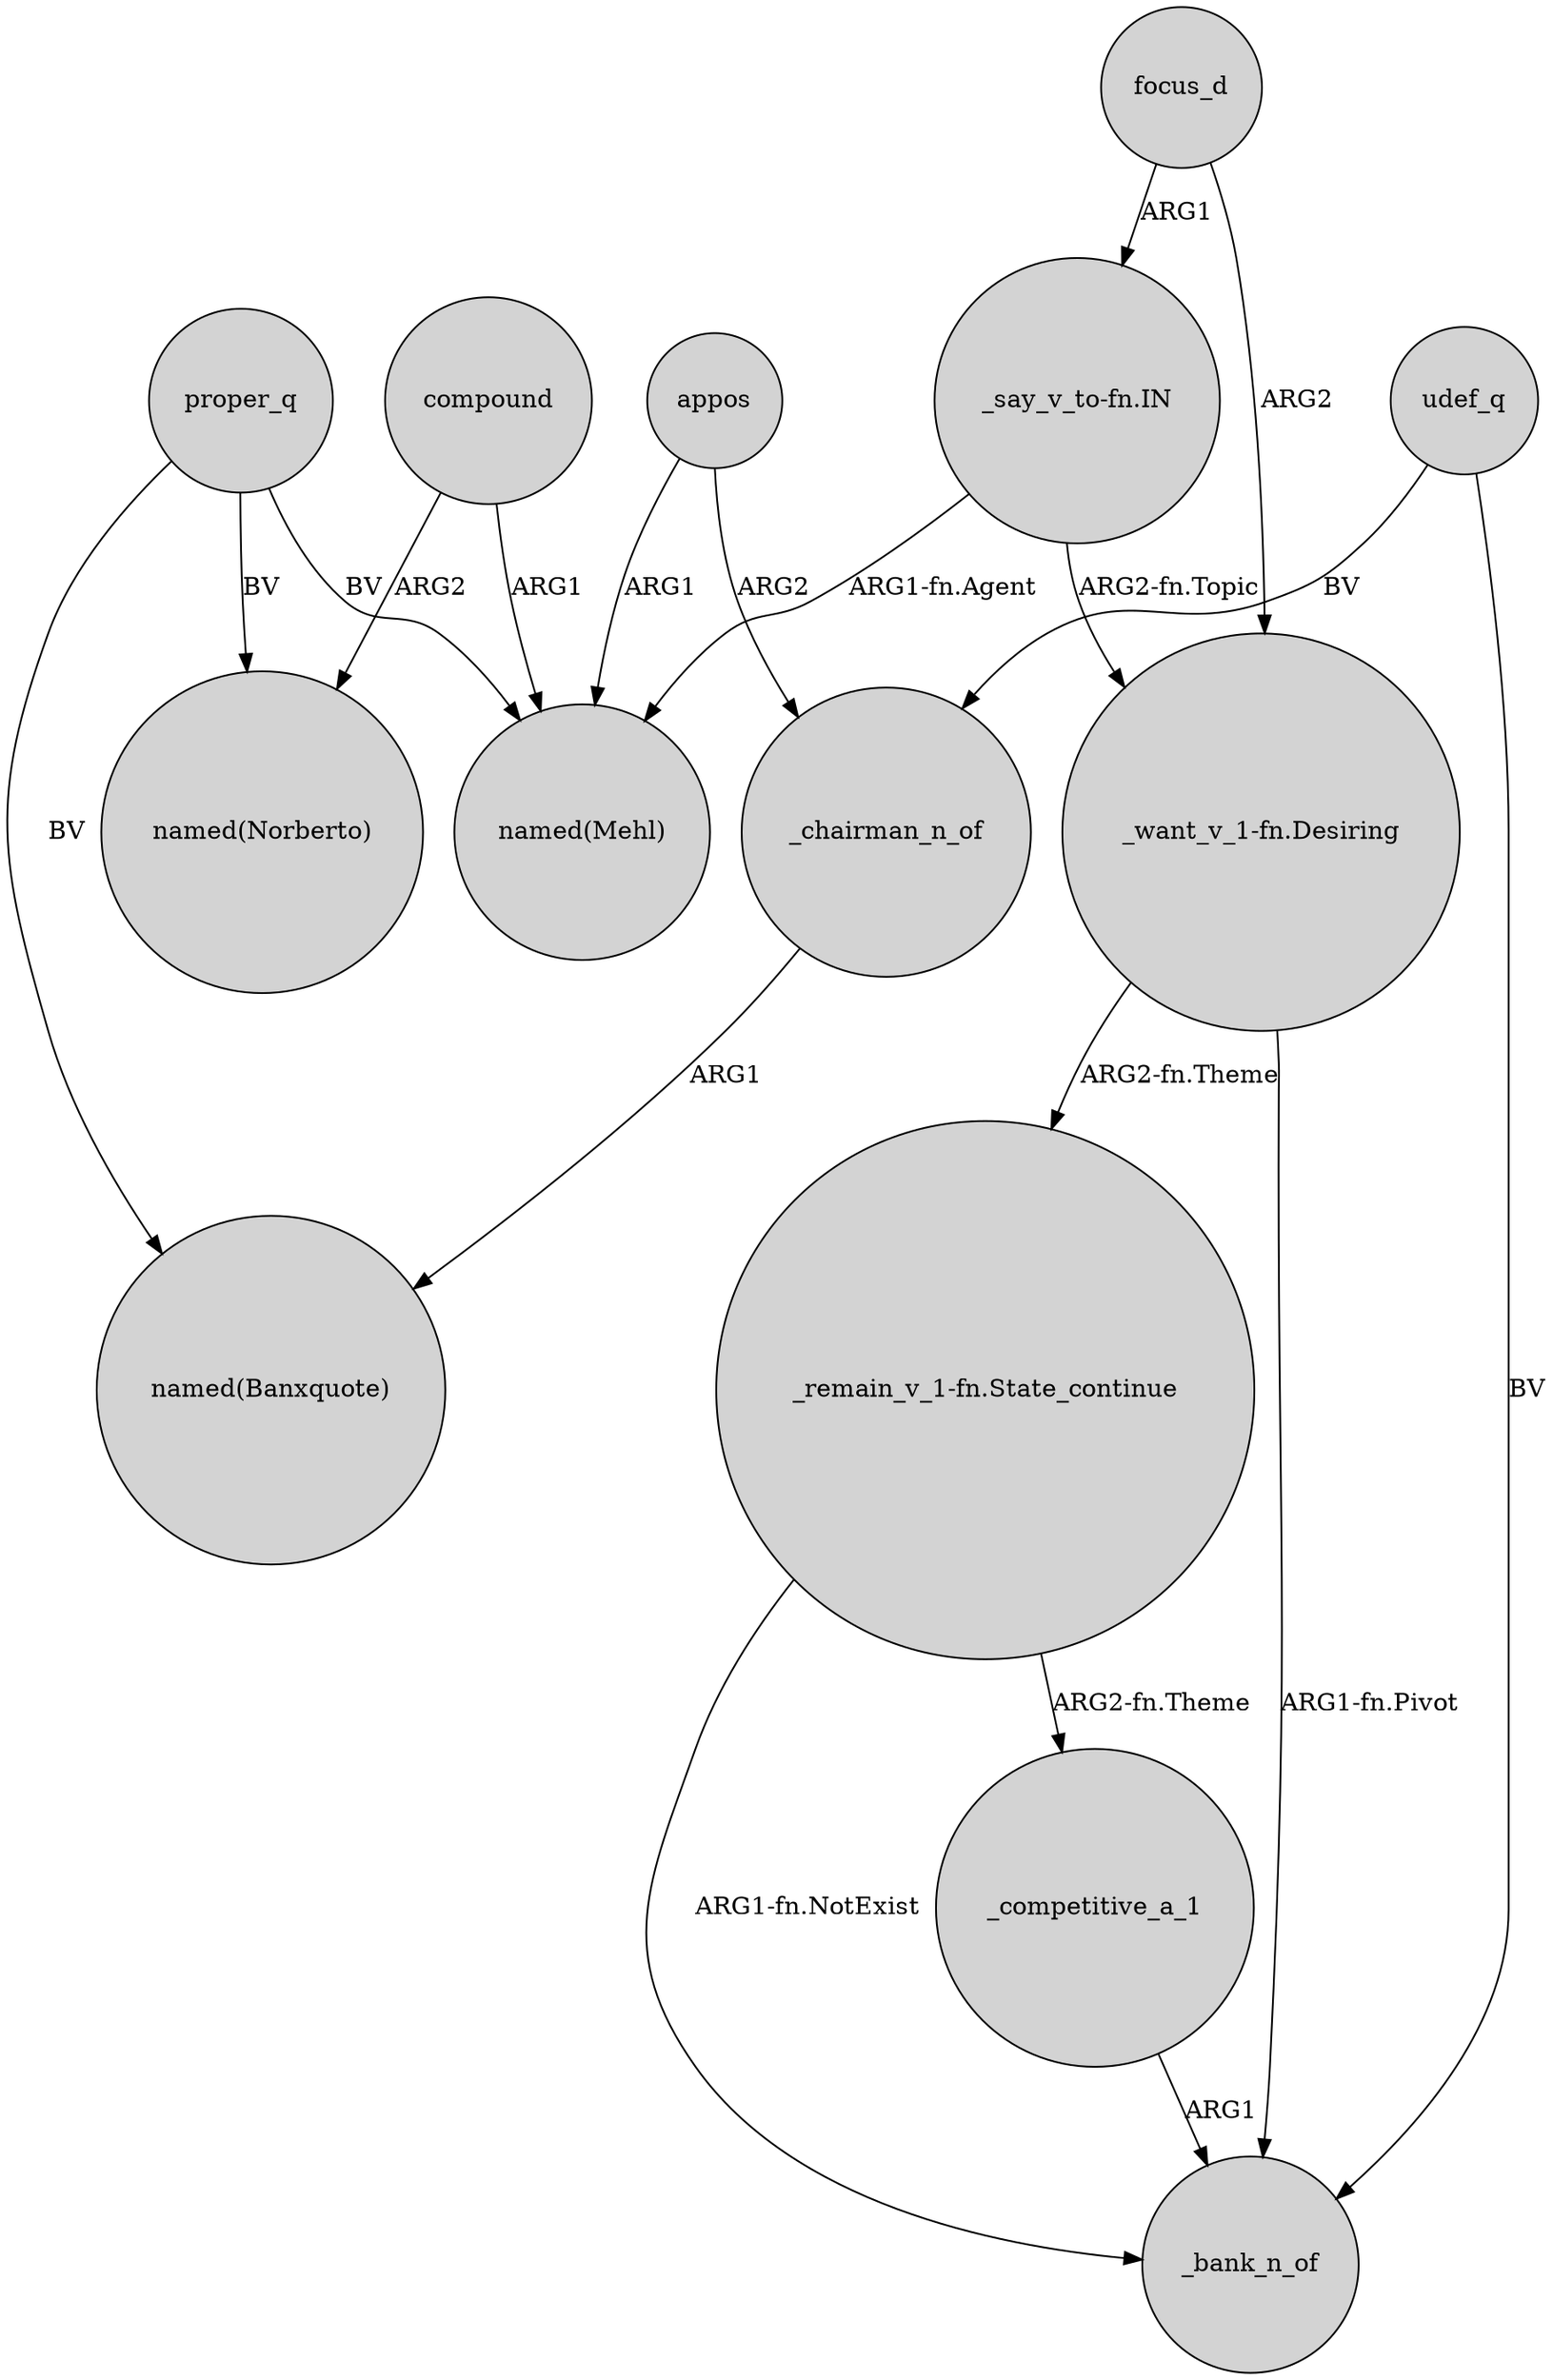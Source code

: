 digraph {
	node [shape=circle style=filled]
	proper_q -> "named(Mehl)" [label=BV]
	"_say_v_to-fn.IN" -> "named(Mehl)" [label="ARG1-fn.Agent"]
	proper_q -> "named(Banxquote)" [label=BV]
	udef_q -> _chairman_n_of [label=BV]
	proper_q -> "named(Norberto)" [label=BV]
	focus_d -> "_want_v_1-fn.Desiring" [label=ARG2]
	appos -> _chairman_n_of [label=ARG2]
	"_remain_v_1-fn.State_continue" -> _competitive_a_1 [label="ARG2-fn.Theme"]
	"_want_v_1-fn.Desiring" -> _bank_n_of [label="ARG1-fn.Pivot"]
	"_want_v_1-fn.Desiring" -> "_remain_v_1-fn.State_continue" [label="ARG2-fn.Theme"]
	_competitive_a_1 -> _bank_n_of [label=ARG1]
	_chairman_n_of -> "named(Banxquote)" [label=ARG1]
	"_say_v_to-fn.IN" -> "_want_v_1-fn.Desiring" [label="ARG2-fn.Topic"]
	"_remain_v_1-fn.State_continue" -> _bank_n_of [label="ARG1-fn.NotExist"]
	compound -> "named(Mehl)" [label=ARG1]
	appos -> "named(Mehl)" [label=ARG1]
	compound -> "named(Norberto)" [label=ARG2]
	udef_q -> _bank_n_of [label=BV]
	focus_d -> "_say_v_to-fn.IN" [label=ARG1]
}
